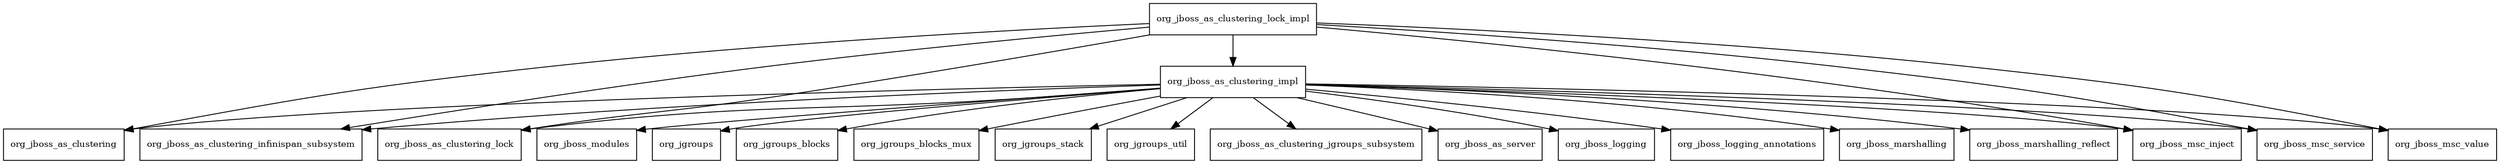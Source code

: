 digraph jboss_as_clustering_impl_7_4_0_Final_redhat_19_package_dependencies {
  node [shape = box, fontsize=10.0];
  org_jboss_as_clustering_impl -> org_jboss_as_clustering;
  org_jboss_as_clustering_impl -> org_jboss_as_clustering_infinispan_subsystem;
  org_jboss_as_clustering_impl -> org_jboss_as_clustering_jgroups_subsystem;
  org_jboss_as_clustering_impl -> org_jboss_as_clustering_lock;
  org_jboss_as_clustering_impl -> org_jboss_as_server;
  org_jboss_as_clustering_impl -> org_jboss_logging;
  org_jboss_as_clustering_impl -> org_jboss_logging_annotations;
  org_jboss_as_clustering_impl -> org_jboss_marshalling;
  org_jboss_as_clustering_impl -> org_jboss_marshalling_reflect;
  org_jboss_as_clustering_impl -> org_jboss_modules;
  org_jboss_as_clustering_impl -> org_jboss_msc_inject;
  org_jboss_as_clustering_impl -> org_jboss_msc_service;
  org_jboss_as_clustering_impl -> org_jboss_msc_value;
  org_jboss_as_clustering_impl -> org_jgroups;
  org_jboss_as_clustering_impl -> org_jgroups_blocks;
  org_jboss_as_clustering_impl -> org_jgroups_blocks_mux;
  org_jboss_as_clustering_impl -> org_jgroups_stack;
  org_jboss_as_clustering_impl -> org_jgroups_util;
  org_jboss_as_clustering_lock_impl -> org_jboss_as_clustering;
  org_jboss_as_clustering_lock_impl -> org_jboss_as_clustering_impl;
  org_jboss_as_clustering_lock_impl -> org_jboss_as_clustering_infinispan_subsystem;
  org_jboss_as_clustering_lock_impl -> org_jboss_as_clustering_lock;
  org_jboss_as_clustering_lock_impl -> org_jboss_msc_inject;
  org_jboss_as_clustering_lock_impl -> org_jboss_msc_service;
  org_jboss_as_clustering_lock_impl -> org_jboss_msc_value;
}
